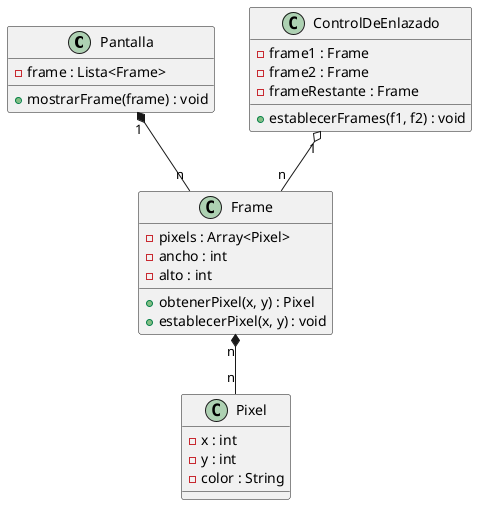 @startuml diagrama

class Pantalla {
    - frame : Lista<Frame>
    + mostrarFrame(frame) : void
    
}

class ControlDeEnlazado {
    - frame1 : Frame
    - frame2 : Frame
    - frameRestante : Frame
    + establecerFrames(f1, f2) : void

}

class Frame {
    - pixels : Array<Pixel>
    - ancho : int
    - alto : int
    + obtenerPixel(x, y) : Pixel
    + establecerPixel(x, y) : void

}

class Pixel {
    - x : int
    - y : int
    - color : String
}

Pantalla "1" *-- "n" Frame
ControlDeEnlazado "1" o-- "n" Frame
Frame "n" *-- "n" Pixel

@enduml